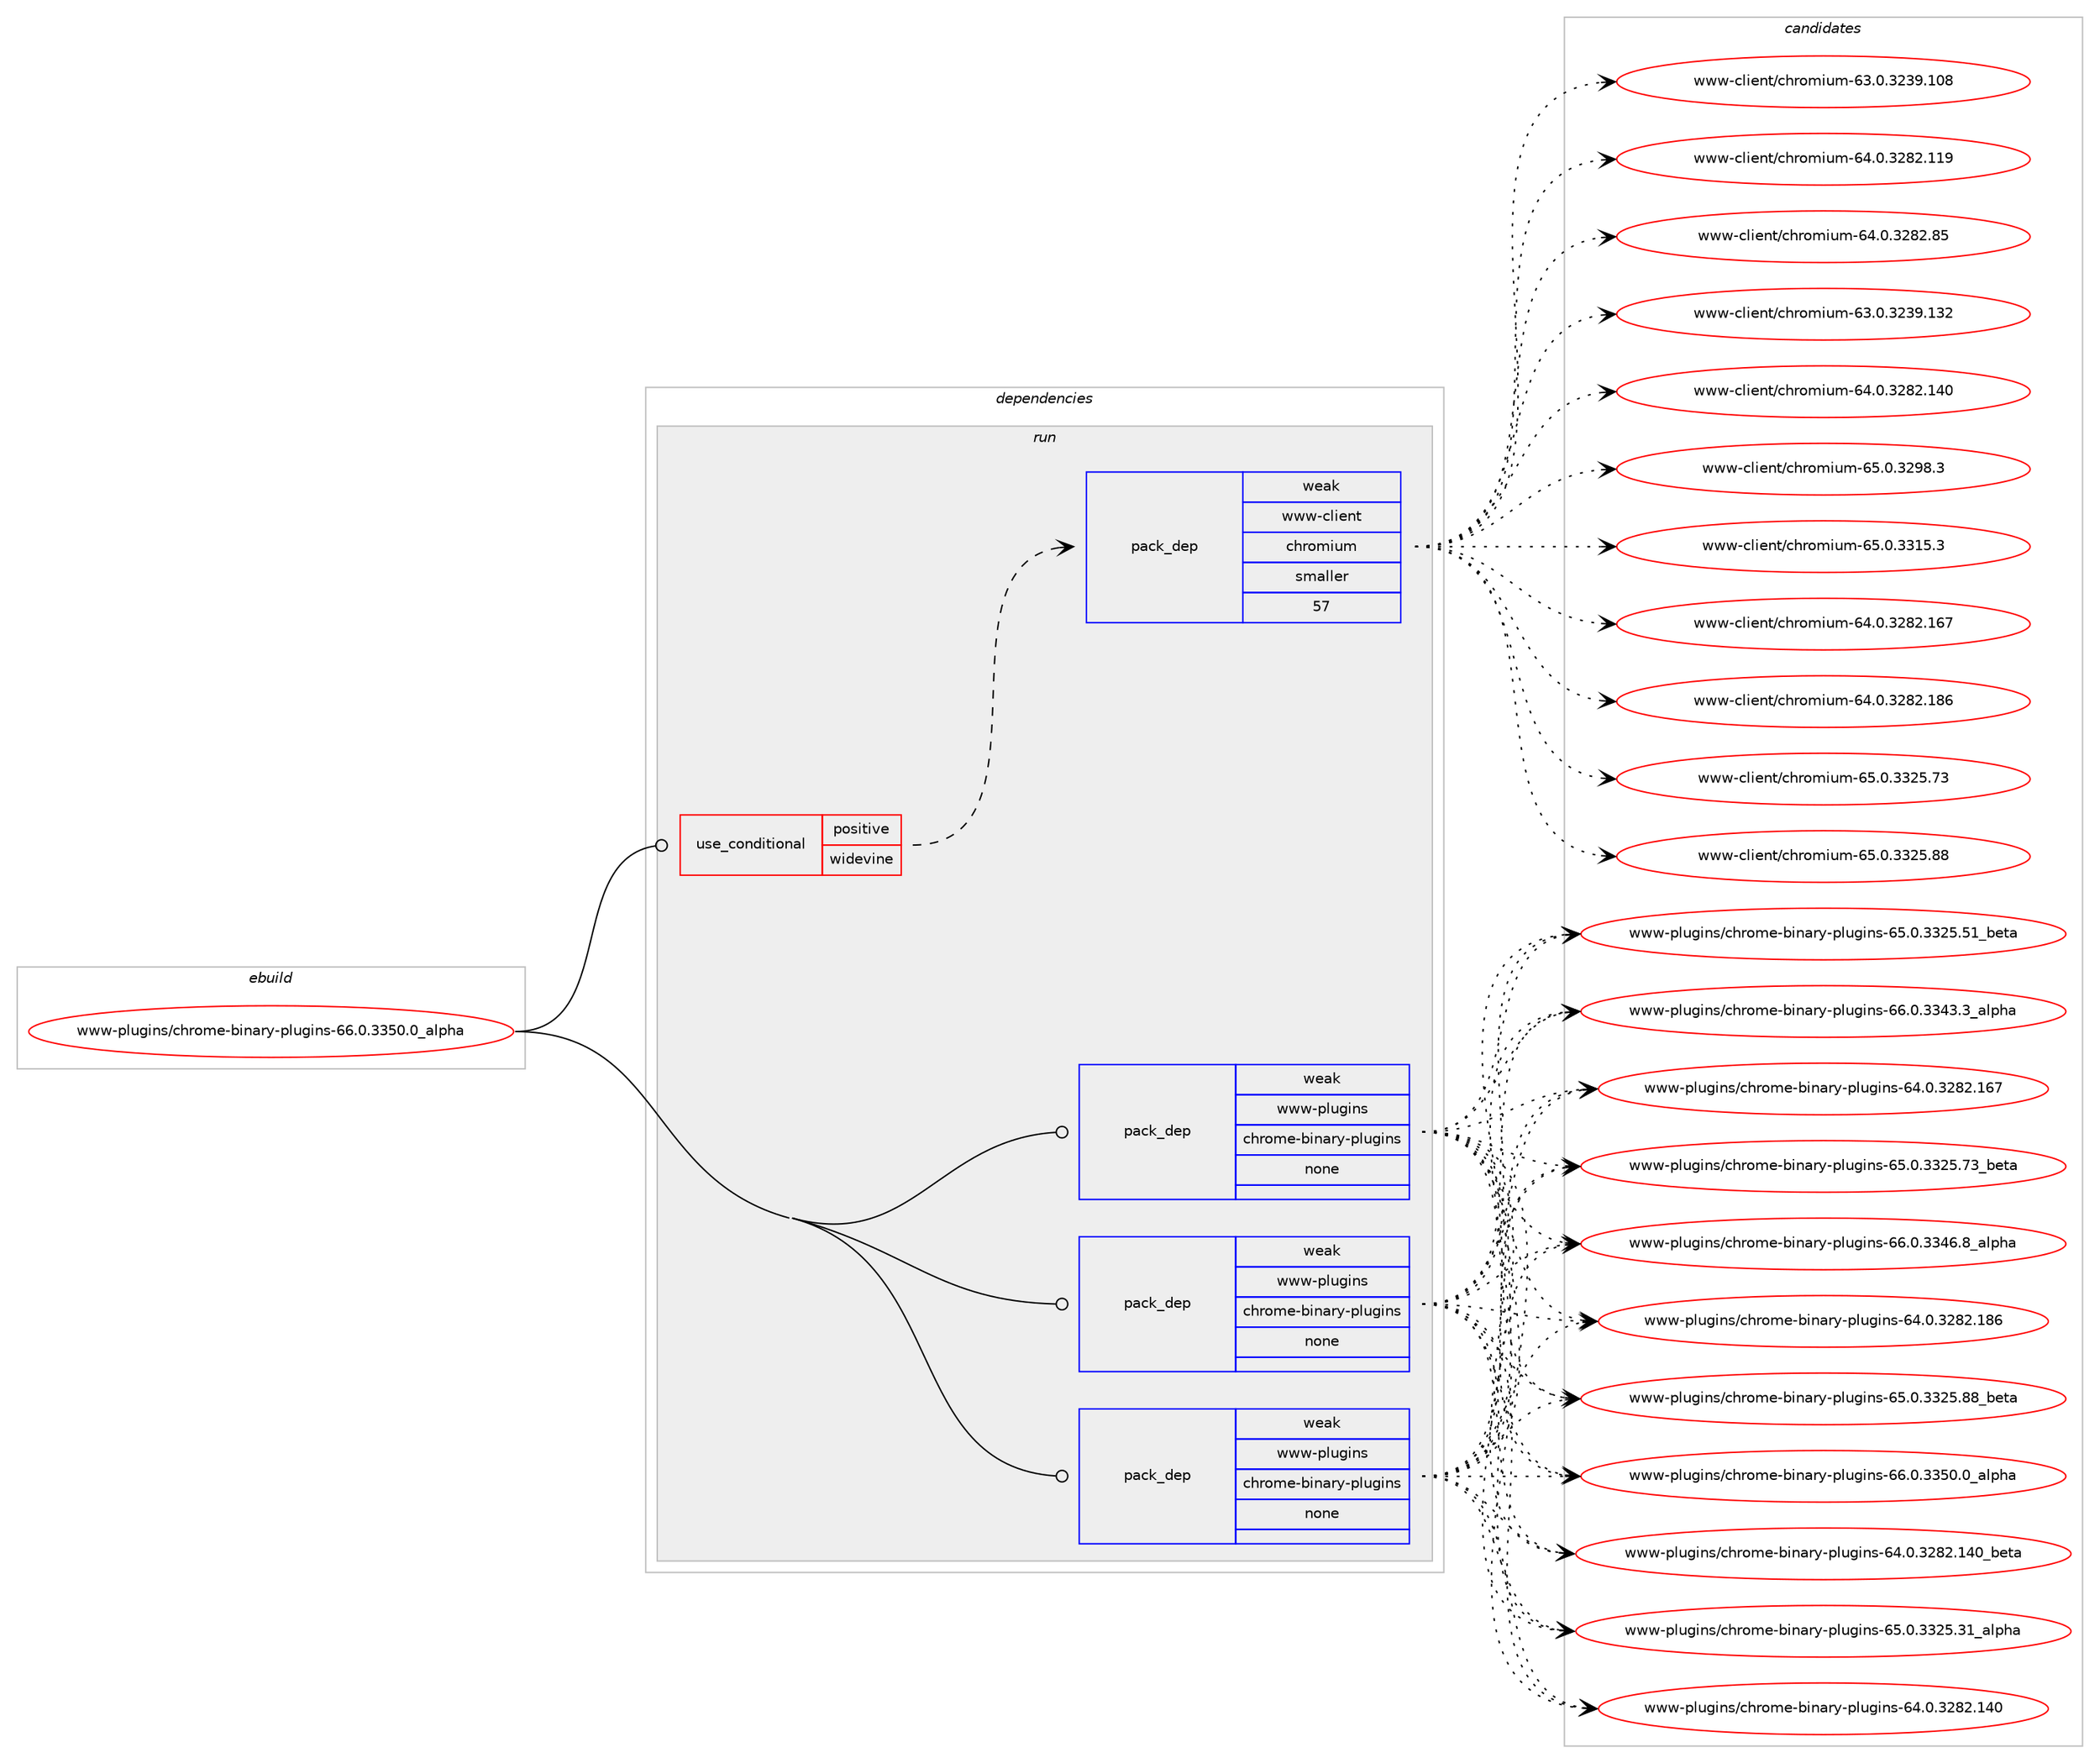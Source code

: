 digraph prolog {

# *************
# Graph options
# *************

newrank=true;
concentrate=true;
compound=true;
graph [rankdir=LR,fontname=Helvetica,fontsize=10,ranksep=1.5];#, ranksep=2.5, nodesep=0.2];
edge  [arrowhead=vee];
node  [fontname=Helvetica,fontsize=10];

# **********
# The ebuild
# **********

subgraph cluster_leftcol {
color=gray;
rank=same;
label=<<i>ebuild</i>>;
id [label="www-plugins/chrome-binary-plugins-66.0.3350.0_alpha", color=red, width=4, href="../www-plugins/chrome-binary-plugins-66.0.3350.0_alpha.svg"];
}

# ****************
# The dependencies
# ****************

subgraph cluster_midcol {
color=gray;
label=<<i>dependencies</i>>;
subgraph cluster_compile {
fillcolor="#eeeeee";
style=filled;
label=<<i>compile</i>>;
}
subgraph cluster_compileandrun {
fillcolor="#eeeeee";
style=filled;
label=<<i>compile and run</i>>;
}
subgraph cluster_run {
fillcolor="#eeeeee";
style=filled;
label=<<i>run</i>>;
subgraph cond836 {
dependency7421 [label=<<TABLE BORDER="0" CELLBORDER="1" CELLSPACING="0" CELLPADDING="4"><TR><TD ROWSPAN="3" CELLPADDING="10">use_conditional</TD></TR><TR><TD>positive</TD></TR><TR><TD>widevine</TD></TR></TABLE>>, shape=none, color=red];
subgraph pack6484 {
dependency7422 [label=<<TABLE BORDER="0" CELLBORDER="1" CELLSPACING="0" CELLPADDING="4" WIDTH="220"><TR><TD ROWSPAN="6" CELLPADDING="30">pack_dep</TD></TR><TR><TD WIDTH="110">weak</TD></TR><TR><TD>www-client</TD></TR><TR><TD>chromium</TD></TR><TR><TD>smaller</TD></TR><TR><TD>57</TD></TR></TABLE>>, shape=none, color=blue];
}
dependency7421:e -> dependency7422:w [weight=20,style="dashed",arrowhead="vee"];
}
id:e -> dependency7421:w [weight=20,style="solid",arrowhead="odot"];
subgraph pack6485 {
dependency7423 [label=<<TABLE BORDER="0" CELLBORDER="1" CELLSPACING="0" CELLPADDING="4" WIDTH="220"><TR><TD ROWSPAN="6" CELLPADDING="30">pack_dep</TD></TR><TR><TD WIDTH="110">weak</TD></TR><TR><TD>www-plugins</TD></TR><TR><TD>chrome-binary-plugins</TD></TR><TR><TD>none</TD></TR><TR><TD></TD></TR></TABLE>>, shape=none, color=blue];
}
id:e -> dependency7423:w [weight=20,style="solid",arrowhead="odot"];
subgraph pack6486 {
dependency7424 [label=<<TABLE BORDER="0" CELLBORDER="1" CELLSPACING="0" CELLPADDING="4" WIDTH="220"><TR><TD ROWSPAN="6" CELLPADDING="30">pack_dep</TD></TR><TR><TD WIDTH="110">weak</TD></TR><TR><TD>www-plugins</TD></TR><TR><TD>chrome-binary-plugins</TD></TR><TR><TD>none</TD></TR><TR><TD></TD></TR></TABLE>>, shape=none, color=blue];
}
id:e -> dependency7424:w [weight=20,style="solid",arrowhead="odot"];
subgraph pack6487 {
dependency7425 [label=<<TABLE BORDER="0" CELLBORDER="1" CELLSPACING="0" CELLPADDING="4" WIDTH="220"><TR><TD ROWSPAN="6" CELLPADDING="30">pack_dep</TD></TR><TR><TD WIDTH="110">weak</TD></TR><TR><TD>www-plugins</TD></TR><TR><TD>chrome-binary-plugins</TD></TR><TR><TD>none</TD></TR><TR><TD></TD></TR></TABLE>>, shape=none, color=blue];
}
id:e -> dependency7425:w [weight=20,style="solid",arrowhead="odot"];
}
}

# **************
# The candidates
# **************

subgraph cluster_choices {
rank=same;
color=gray;
label=<<i>candidates</i>>;

subgraph choice6484 {
color=black;
nodesep=1;
choice119119119459910810510111011647991041141111091051171094554514648465150515746494856 [label="www-client/chromium-63.0.3239.108", color=red, width=4,href="../www-client/chromium-63.0.3239.108.svg"];
choice119119119459910810510111011647991041141111091051171094554524648465150565046494957 [label="www-client/chromium-64.0.3282.119", color=red, width=4,href="../www-client/chromium-64.0.3282.119.svg"];
choice1191191194599108105101110116479910411411110910511710945545246484651505650465653 [label="www-client/chromium-64.0.3282.85", color=red, width=4,href="../www-client/chromium-64.0.3282.85.svg"];
choice119119119459910810510111011647991041141111091051171094554514648465150515746495150 [label="www-client/chromium-63.0.3239.132", color=red, width=4,href="../www-client/chromium-63.0.3239.132.svg"];
choice119119119459910810510111011647991041141111091051171094554524648465150565046495248 [label="www-client/chromium-64.0.3282.140", color=red, width=4,href="../www-client/chromium-64.0.3282.140.svg"];
choice11911911945991081051011101164799104114111109105117109455453464846515057564651 [label="www-client/chromium-65.0.3298.3", color=red, width=4,href="../www-client/chromium-65.0.3298.3.svg"];
choice11911911945991081051011101164799104114111109105117109455453464846515149534651 [label="www-client/chromium-65.0.3315.3", color=red, width=4,href="../www-client/chromium-65.0.3315.3.svg"];
choice119119119459910810510111011647991041141111091051171094554524648465150565046495455 [label="www-client/chromium-64.0.3282.167", color=red, width=4,href="../www-client/chromium-64.0.3282.167.svg"];
choice119119119459910810510111011647991041141111091051171094554524648465150565046495654 [label="www-client/chromium-64.0.3282.186", color=red, width=4,href="../www-client/chromium-64.0.3282.186.svg"];
choice1191191194599108105101110116479910411411110910511710945545346484651515053465551 [label="www-client/chromium-65.0.3325.73", color=red, width=4,href="../www-client/chromium-65.0.3325.73.svg"];
choice1191191194599108105101110116479910411411110910511710945545346484651515053465656 [label="www-client/chromium-65.0.3325.88", color=red, width=4,href="../www-client/chromium-65.0.3325.88.svg"];
dependency7422:e -> choice119119119459910810510111011647991041141111091051171094554514648465150515746494856:w [style=dotted,weight="100"];
dependency7422:e -> choice119119119459910810510111011647991041141111091051171094554524648465150565046494957:w [style=dotted,weight="100"];
dependency7422:e -> choice1191191194599108105101110116479910411411110910511710945545246484651505650465653:w [style=dotted,weight="100"];
dependency7422:e -> choice119119119459910810510111011647991041141111091051171094554514648465150515746495150:w [style=dotted,weight="100"];
dependency7422:e -> choice119119119459910810510111011647991041141111091051171094554524648465150565046495248:w [style=dotted,weight="100"];
dependency7422:e -> choice11911911945991081051011101164799104114111109105117109455453464846515057564651:w [style=dotted,weight="100"];
dependency7422:e -> choice11911911945991081051011101164799104114111109105117109455453464846515149534651:w [style=dotted,weight="100"];
dependency7422:e -> choice119119119459910810510111011647991041141111091051171094554524648465150565046495455:w [style=dotted,weight="100"];
dependency7422:e -> choice119119119459910810510111011647991041141111091051171094554524648465150565046495654:w [style=dotted,weight="100"];
dependency7422:e -> choice1191191194599108105101110116479910411411110910511710945545346484651515053465551:w [style=dotted,weight="100"];
dependency7422:e -> choice1191191194599108105101110116479910411411110910511710945545346484651515053465656:w [style=dotted,weight="100"];
}
subgraph choice6485 {
color=black;
nodesep=1;
choice119119119451121081171031051101154799104114111109101459810511097114121451121081171031051101154554524648465150565046495248959810111697 [label="www-plugins/chrome-binary-plugins-64.0.3282.140_beta", color=red, width=4,href="../www-plugins/chrome-binary-plugins-64.0.3282.140_beta.svg"];
choice1191191194511210811710310511011547991041141111091014598105110971141214511210811710310511011545545346484651515053465149959710811210497 [label="www-plugins/chrome-binary-plugins-65.0.3325.31_alpha", color=red, width=4,href="../www-plugins/chrome-binary-plugins-65.0.3325.31_alpha.svg"];
choice119119119451121081171031051101154799104114111109101459810511097114121451121081171031051101154554524648465150565046495248 [label="www-plugins/chrome-binary-plugins-64.0.3282.140", color=red, width=4,href="../www-plugins/chrome-binary-plugins-64.0.3282.140.svg"];
choice1191191194511210811710310511011547991041141111091014598105110971141214511210811710310511011545545346484651515053465349959810111697 [label="www-plugins/chrome-binary-plugins-65.0.3325.51_beta", color=red, width=4,href="../www-plugins/chrome-binary-plugins-65.0.3325.51_beta.svg"];
choice11911911945112108117103105110115479910411411110910145981051109711412145112108117103105110115455454464846515152514651959710811210497 [label="www-plugins/chrome-binary-plugins-66.0.3343.3_alpha", color=red, width=4,href="../www-plugins/chrome-binary-plugins-66.0.3343.3_alpha.svg"];
choice119119119451121081171031051101154799104114111109101459810511097114121451121081171031051101154554524648465150565046495455 [label="www-plugins/chrome-binary-plugins-64.0.3282.167", color=red, width=4,href="../www-plugins/chrome-binary-plugins-64.0.3282.167.svg"];
choice1191191194511210811710310511011547991041141111091014598105110971141214511210811710310511011545545346484651515053465551959810111697 [label="www-plugins/chrome-binary-plugins-65.0.3325.73_beta", color=red, width=4,href="../www-plugins/chrome-binary-plugins-65.0.3325.73_beta.svg"];
choice11911911945112108117103105110115479910411411110910145981051109711412145112108117103105110115455454464846515152544656959710811210497 [label="www-plugins/chrome-binary-plugins-66.0.3346.8_alpha", color=red, width=4,href="../www-plugins/chrome-binary-plugins-66.0.3346.8_alpha.svg"];
choice119119119451121081171031051101154799104114111109101459810511097114121451121081171031051101154554524648465150565046495654 [label="www-plugins/chrome-binary-plugins-64.0.3282.186", color=red, width=4,href="../www-plugins/chrome-binary-plugins-64.0.3282.186.svg"];
choice1191191194511210811710310511011547991041141111091014598105110971141214511210811710310511011545545346484651515053465656959810111697 [label="www-plugins/chrome-binary-plugins-65.0.3325.88_beta", color=red, width=4,href="../www-plugins/chrome-binary-plugins-65.0.3325.88_beta.svg"];
choice11911911945112108117103105110115479910411411110910145981051109711412145112108117103105110115455454464846515153484648959710811210497 [label="www-plugins/chrome-binary-plugins-66.0.3350.0_alpha", color=red, width=4,href="../www-plugins/chrome-binary-plugins-66.0.3350.0_alpha.svg"];
dependency7423:e -> choice119119119451121081171031051101154799104114111109101459810511097114121451121081171031051101154554524648465150565046495248959810111697:w [style=dotted,weight="100"];
dependency7423:e -> choice1191191194511210811710310511011547991041141111091014598105110971141214511210811710310511011545545346484651515053465149959710811210497:w [style=dotted,weight="100"];
dependency7423:e -> choice119119119451121081171031051101154799104114111109101459810511097114121451121081171031051101154554524648465150565046495248:w [style=dotted,weight="100"];
dependency7423:e -> choice1191191194511210811710310511011547991041141111091014598105110971141214511210811710310511011545545346484651515053465349959810111697:w [style=dotted,weight="100"];
dependency7423:e -> choice11911911945112108117103105110115479910411411110910145981051109711412145112108117103105110115455454464846515152514651959710811210497:w [style=dotted,weight="100"];
dependency7423:e -> choice119119119451121081171031051101154799104114111109101459810511097114121451121081171031051101154554524648465150565046495455:w [style=dotted,weight="100"];
dependency7423:e -> choice1191191194511210811710310511011547991041141111091014598105110971141214511210811710310511011545545346484651515053465551959810111697:w [style=dotted,weight="100"];
dependency7423:e -> choice11911911945112108117103105110115479910411411110910145981051109711412145112108117103105110115455454464846515152544656959710811210497:w [style=dotted,weight="100"];
dependency7423:e -> choice119119119451121081171031051101154799104114111109101459810511097114121451121081171031051101154554524648465150565046495654:w [style=dotted,weight="100"];
dependency7423:e -> choice1191191194511210811710310511011547991041141111091014598105110971141214511210811710310511011545545346484651515053465656959810111697:w [style=dotted,weight="100"];
dependency7423:e -> choice11911911945112108117103105110115479910411411110910145981051109711412145112108117103105110115455454464846515153484648959710811210497:w [style=dotted,weight="100"];
}
subgraph choice6486 {
color=black;
nodesep=1;
choice119119119451121081171031051101154799104114111109101459810511097114121451121081171031051101154554524648465150565046495248959810111697 [label="www-plugins/chrome-binary-plugins-64.0.3282.140_beta", color=red, width=4,href="../www-plugins/chrome-binary-plugins-64.0.3282.140_beta.svg"];
choice1191191194511210811710310511011547991041141111091014598105110971141214511210811710310511011545545346484651515053465149959710811210497 [label="www-plugins/chrome-binary-plugins-65.0.3325.31_alpha", color=red, width=4,href="../www-plugins/chrome-binary-plugins-65.0.3325.31_alpha.svg"];
choice119119119451121081171031051101154799104114111109101459810511097114121451121081171031051101154554524648465150565046495248 [label="www-plugins/chrome-binary-plugins-64.0.3282.140", color=red, width=4,href="../www-plugins/chrome-binary-plugins-64.0.3282.140.svg"];
choice1191191194511210811710310511011547991041141111091014598105110971141214511210811710310511011545545346484651515053465349959810111697 [label="www-plugins/chrome-binary-plugins-65.0.3325.51_beta", color=red, width=4,href="../www-plugins/chrome-binary-plugins-65.0.3325.51_beta.svg"];
choice11911911945112108117103105110115479910411411110910145981051109711412145112108117103105110115455454464846515152514651959710811210497 [label="www-plugins/chrome-binary-plugins-66.0.3343.3_alpha", color=red, width=4,href="../www-plugins/chrome-binary-plugins-66.0.3343.3_alpha.svg"];
choice119119119451121081171031051101154799104114111109101459810511097114121451121081171031051101154554524648465150565046495455 [label="www-plugins/chrome-binary-plugins-64.0.3282.167", color=red, width=4,href="../www-plugins/chrome-binary-plugins-64.0.3282.167.svg"];
choice1191191194511210811710310511011547991041141111091014598105110971141214511210811710310511011545545346484651515053465551959810111697 [label="www-plugins/chrome-binary-plugins-65.0.3325.73_beta", color=red, width=4,href="../www-plugins/chrome-binary-plugins-65.0.3325.73_beta.svg"];
choice11911911945112108117103105110115479910411411110910145981051109711412145112108117103105110115455454464846515152544656959710811210497 [label="www-plugins/chrome-binary-plugins-66.0.3346.8_alpha", color=red, width=4,href="../www-plugins/chrome-binary-plugins-66.0.3346.8_alpha.svg"];
choice119119119451121081171031051101154799104114111109101459810511097114121451121081171031051101154554524648465150565046495654 [label="www-plugins/chrome-binary-plugins-64.0.3282.186", color=red, width=4,href="../www-plugins/chrome-binary-plugins-64.0.3282.186.svg"];
choice1191191194511210811710310511011547991041141111091014598105110971141214511210811710310511011545545346484651515053465656959810111697 [label="www-plugins/chrome-binary-plugins-65.0.3325.88_beta", color=red, width=4,href="../www-plugins/chrome-binary-plugins-65.0.3325.88_beta.svg"];
choice11911911945112108117103105110115479910411411110910145981051109711412145112108117103105110115455454464846515153484648959710811210497 [label="www-plugins/chrome-binary-plugins-66.0.3350.0_alpha", color=red, width=4,href="../www-plugins/chrome-binary-plugins-66.0.3350.0_alpha.svg"];
dependency7424:e -> choice119119119451121081171031051101154799104114111109101459810511097114121451121081171031051101154554524648465150565046495248959810111697:w [style=dotted,weight="100"];
dependency7424:e -> choice1191191194511210811710310511011547991041141111091014598105110971141214511210811710310511011545545346484651515053465149959710811210497:w [style=dotted,weight="100"];
dependency7424:e -> choice119119119451121081171031051101154799104114111109101459810511097114121451121081171031051101154554524648465150565046495248:w [style=dotted,weight="100"];
dependency7424:e -> choice1191191194511210811710310511011547991041141111091014598105110971141214511210811710310511011545545346484651515053465349959810111697:w [style=dotted,weight="100"];
dependency7424:e -> choice11911911945112108117103105110115479910411411110910145981051109711412145112108117103105110115455454464846515152514651959710811210497:w [style=dotted,weight="100"];
dependency7424:e -> choice119119119451121081171031051101154799104114111109101459810511097114121451121081171031051101154554524648465150565046495455:w [style=dotted,weight="100"];
dependency7424:e -> choice1191191194511210811710310511011547991041141111091014598105110971141214511210811710310511011545545346484651515053465551959810111697:w [style=dotted,weight="100"];
dependency7424:e -> choice11911911945112108117103105110115479910411411110910145981051109711412145112108117103105110115455454464846515152544656959710811210497:w [style=dotted,weight="100"];
dependency7424:e -> choice119119119451121081171031051101154799104114111109101459810511097114121451121081171031051101154554524648465150565046495654:w [style=dotted,weight="100"];
dependency7424:e -> choice1191191194511210811710310511011547991041141111091014598105110971141214511210811710310511011545545346484651515053465656959810111697:w [style=dotted,weight="100"];
dependency7424:e -> choice11911911945112108117103105110115479910411411110910145981051109711412145112108117103105110115455454464846515153484648959710811210497:w [style=dotted,weight="100"];
}
subgraph choice6487 {
color=black;
nodesep=1;
choice119119119451121081171031051101154799104114111109101459810511097114121451121081171031051101154554524648465150565046495248959810111697 [label="www-plugins/chrome-binary-plugins-64.0.3282.140_beta", color=red, width=4,href="../www-plugins/chrome-binary-plugins-64.0.3282.140_beta.svg"];
choice1191191194511210811710310511011547991041141111091014598105110971141214511210811710310511011545545346484651515053465149959710811210497 [label="www-plugins/chrome-binary-plugins-65.0.3325.31_alpha", color=red, width=4,href="../www-plugins/chrome-binary-plugins-65.0.3325.31_alpha.svg"];
choice119119119451121081171031051101154799104114111109101459810511097114121451121081171031051101154554524648465150565046495248 [label="www-plugins/chrome-binary-plugins-64.0.3282.140", color=red, width=4,href="../www-plugins/chrome-binary-plugins-64.0.3282.140.svg"];
choice1191191194511210811710310511011547991041141111091014598105110971141214511210811710310511011545545346484651515053465349959810111697 [label="www-plugins/chrome-binary-plugins-65.0.3325.51_beta", color=red, width=4,href="../www-plugins/chrome-binary-plugins-65.0.3325.51_beta.svg"];
choice11911911945112108117103105110115479910411411110910145981051109711412145112108117103105110115455454464846515152514651959710811210497 [label="www-plugins/chrome-binary-plugins-66.0.3343.3_alpha", color=red, width=4,href="../www-plugins/chrome-binary-plugins-66.0.3343.3_alpha.svg"];
choice119119119451121081171031051101154799104114111109101459810511097114121451121081171031051101154554524648465150565046495455 [label="www-plugins/chrome-binary-plugins-64.0.3282.167", color=red, width=4,href="../www-plugins/chrome-binary-plugins-64.0.3282.167.svg"];
choice1191191194511210811710310511011547991041141111091014598105110971141214511210811710310511011545545346484651515053465551959810111697 [label="www-plugins/chrome-binary-plugins-65.0.3325.73_beta", color=red, width=4,href="../www-plugins/chrome-binary-plugins-65.0.3325.73_beta.svg"];
choice11911911945112108117103105110115479910411411110910145981051109711412145112108117103105110115455454464846515152544656959710811210497 [label="www-plugins/chrome-binary-plugins-66.0.3346.8_alpha", color=red, width=4,href="../www-plugins/chrome-binary-plugins-66.0.3346.8_alpha.svg"];
choice119119119451121081171031051101154799104114111109101459810511097114121451121081171031051101154554524648465150565046495654 [label="www-plugins/chrome-binary-plugins-64.0.3282.186", color=red, width=4,href="../www-plugins/chrome-binary-plugins-64.0.3282.186.svg"];
choice1191191194511210811710310511011547991041141111091014598105110971141214511210811710310511011545545346484651515053465656959810111697 [label="www-plugins/chrome-binary-plugins-65.0.3325.88_beta", color=red, width=4,href="../www-plugins/chrome-binary-plugins-65.0.3325.88_beta.svg"];
choice11911911945112108117103105110115479910411411110910145981051109711412145112108117103105110115455454464846515153484648959710811210497 [label="www-plugins/chrome-binary-plugins-66.0.3350.0_alpha", color=red, width=4,href="../www-plugins/chrome-binary-plugins-66.0.3350.0_alpha.svg"];
dependency7425:e -> choice119119119451121081171031051101154799104114111109101459810511097114121451121081171031051101154554524648465150565046495248959810111697:w [style=dotted,weight="100"];
dependency7425:e -> choice1191191194511210811710310511011547991041141111091014598105110971141214511210811710310511011545545346484651515053465149959710811210497:w [style=dotted,weight="100"];
dependency7425:e -> choice119119119451121081171031051101154799104114111109101459810511097114121451121081171031051101154554524648465150565046495248:w [style=dotted,weight="100"];
dependency7425:e -> choice1191191194511210811710310511011547991041141111091014598105110971141214511210811710310511011545545346484651515053465349959810111697:w [style=dotted,weight="100"];
dependency7425:e -> choice11911911945112108117103105110115479910411411110910145981051109711412145112108117103105110115455454464846515152514651959710811210497:w [style=dotted,weight="100"];
dependency7425:e -> choice119119119451121081171031051101154799104114111109101459810511097114121451121081171031051101154554524648465150565046495455:w [style=dotted,weight="100"];
dependency7425:e -> choice1191191194511210811710310511011547991041141111091014598105110971141214511210811710310511011545545346484651515053465551959810111697:w [style=dotted,weight="100"];
dependency7425:e -> choice11911911945112108117103105110115479910411411110910145981051109711412145112108117103105110115455454464846515152544656959710811210497:w [style=dotted,weight="100"];
dependency7425:e -> choice119119119451121081171031051101154799104114111109101459810511097114121451121081171031051101154554524648465150565046495654:w [style=dotted,weight="100"];
dependency7425:e -> choice1191191194511210811710310511011547991041141111091014598105110971141214511210811710310511011545545346484651515053465656959810111697:w [style=dotted,weight="100"];
dependency7425:e -> choice11911911945112108117103105110115479910411411110910145981051109711412145112108117103105110115455454464846515153484648959710811210497:w [style=dotted,weight="100"];
}
}

}
